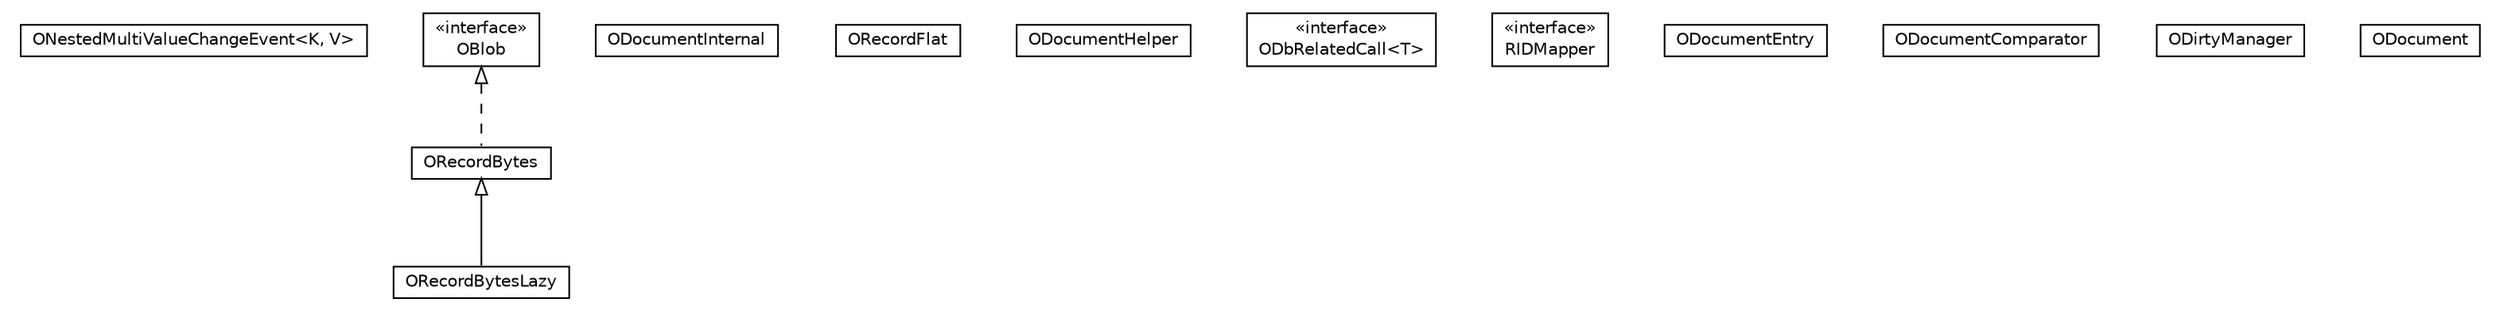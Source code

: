 #!/usr/local/bin/dot
#
# Class diagram 
# Generated by UMLGraph version R5_6-24-gf6e263 (http://www.umlgraph.org/)
#

digraph G {
	edge [fontname="Helvetica",fontsize=10,labelfontname="Helvetica",labelfontsize=10];
	node [fontname="Helvetica",fontsize=10,shape=plaintext];
	nodesep=0.25;
	ranksep=0.5;
	// com.orientechnologies.orient.core.record.impl.ONestedMultiValueChangeEvent<K, V>
	c81585 [label=<<table title="com.orientechnologies.orient.core.record.impl.ONestedMultiValueChangeEvent" border="0" cellborder="1" cellspacing="0" cellpadding="2" port="p" href="./ONestedMultiValueChangeEvent.html">
		<tr><td><table border="0" cellspacing="0" cellpadding="1">
<tr><td align="center" balign="center"> ONestedMultiValueChangeEvent&lt;K, V&gt; </td></tr>
		</table></td></tr>
		</table>>, URL="./ONestedMultiValueChangeEvent.html", fontname="Helvetica", fontcolor="black", fontsize=10.0];
	// com.orientechnologies.orient.core.record.impl.ORecordBytes
	c81586 [label=<<table title="com.orientechnologies.orient.core.record.impl.ORecordBytes" border="0" cellborder="1" cellspacing="0" cellpadding="2" port="p" href="./ORecordBytes.html">
		<tr><td><table border="0" cellspacing="0" cellpadding="1">
<tr><td align="center" balign="center"> ORecordBytes </td></tr>
		</table></td></tr>
		</table>>, URL="./ORecordBytes.html", fontname="Helvetica", fontcolor="black", fontsize=10.0];
	// com.orientechnologies.orient.core.record.impl.ODocumentInternal
	c81587 [label=<<table title="com.orientechnologies.orient.core.record.impl.ODocumentInternal" border="0" cellborder="1" cellspacing="0" cellpadding="2" port="p" href="./ODocumentInternal.html">
		<tr><td><table border="0" cellspacing="0" cellpadding="1">
<tr><td align="center" balign="center"> ODocumentInternal </td></tr>
		</table></td></tr>
		</table>>, URL="./ODocumentInternal.html", fontname="Helvetica", fontcolor="black", fontsize=10.0];
	// com.orientechnologies.orient.core.record.impl.ORecordFlat
	c81588 [label=<<table title="com.orientechnologies.orient.core.record.impl.ORecordFlat" border="0" cellborder="1" cellspacing="0" cellpadding="2" port="p" href="./ORecordFlat.html">
		<tr><td><table border="0" cellspacing="0" cellpadding="1">
<tr><td align="center" balign="center"> ORecordFlat </td></tr>
		</table></td></tr>
		</table>>, URL="./ORecordFlat.html", fontname="Helvetica", fontcolor="black", fontsize=10.0];
	// com.orientechnologies.orient.core.record.impl.ORecordBytesLazy
	c81589 [label=<<table title="com.orientechnologies.orient.core.record.impl.ORecordBytesLazy" border="0" cellborder="1" cellspacing="0" cellpadding="2" port="p" href="./ORecordBytesLazy.html">
		<tr><td><table border="0" cellspacing="0" cellpadding="1">
<tr><td align="center" balign="center"> ORecordBytesLazy </td></tr>
		</table></td></tr>
		</table>>, URL="./ORecordBytesLazy.html", fontname="Helvetica", fontcolor="black", fontsize=10.0];
	// com.orientechnologies.orient.core.record.impl.ODocumentHelper
	c81590 [label=<<table title="com.orientechnologies.orient.core.record.impl.ODocumentHelper" border="0" cellborder="1" cellspacing="0" cellpadding="2" port="p" href="./ODocumentHelper.html">
		<tr><td><table border="0" cellspacing="0" cellpadding="1">
<tr><td align="center" balign="center"> ODocumentHelper </td></tr>
		</table></td></tr>
		</table>>, URL="./ODocumentHelper.html", fontname="Helvetica", fontcolor="black", fontsize=10.0];
	// com.orientechnologies.orient.core.record.impl.ODocumentHelper.ODbRelatedCall<T>
	c81591 [label=<<table title="com.orientechnologies.orient.core.record.impl.ODocumentHelper.ODbRelatedCall" border="0" cellborder="1" cellspacing="0" cellpadding="2" port="p" href="./ODocumentHelper.ODbRelatedCall.html">
		<tr><td><table border="0" cellspacing="0" cellpadding="1">
<tr><td align="center" balign="center"> &#171;interface&#187; </td></tr>
<tr><td align="center" balign="center"> ODbRelatedCall&lt;T&gt; </td></tr>
		</table></td></tr>
		</table>>, URL="./ODocumentHelper.ODbRelatedCall.html", fontname="Helvetica", fontcolor="black", fontsize=10.0];
	// com.orientechnologies.orient.core.record.impl.ODocumentHelper.RIDMapper
	c81592 [label=<<table title="com.orientechnologies.orient.core.record.impl.ODocumentHelper.RIDMapper" border="0" cellborder="1" cellspacing="0" cellpadding="2" port="p" href="./ODocumentHelper.RIDMapper.html">
		<tr><td><table border="0" cellspacing="0" cellpadding="1">
<tr><td align="center" balign="center"> &#171;interface&#187; </td></tr>
<tr><td align="center" balign="center"> RIDMapper </td></tr>
		</table></td></tr>
		</table>>, URL="./ODocumentHelper.RIDMapper.html", fontname="Helvetica", fontcolor="black", fontsize=10.0];
	// com.orientechnologies.orient.core.record.impl.OBlob
	c81593 [label=<<table title="com.orientechnologies.orient.core.record.impl.OBlob" border="0" cellborder="1" cellspacing="0" cellpadding="2" port="p" href="./OBlob.html">
		<tr><td><table border="0" cellspacing="0" cellpadding="1">
<tr><td align="center" balign="center"> &#171;interface&#187; </td></tr>
<tr><td align="center" balign="center"> OBlob </td></tr>
		</table></td></tr>
		</table>>, URL="./OBlob.html", fontname="Helvetica", fontcolor="black", fontsize=10.0];
	// com.orientechnologies.orient.core.record.impl.ODocumentEntry
	c81594 [label=<<table title="com.orientechnologies.orient.core.record.impl.ODocumentEntry" border="0" cellborder="1" cellspacing="0" cellpadding="2" port="p" href="./ODocumentEntry.html">
		<tr><td><table border="0" cellspacing="0" cellpadding="1">
<tr><td align="center" balign="center"> ODocumentEntry </td></tr>
		</table></td></tr>
		</table>>, URL="./ODocumentEntry.html", fontname="Helvetica", fontcolor="black", fontsize=10.0];
	// com.orientechnologies.orient.core.record.impl.ODocumentComparator
	c81595 [label=<<table title="com.orientechnologies.orient.core.record.impl.ODocumentComparator" border="0" cellborder="1" cellspacing="0" cellpadding="2" port="p" href="./ODocumentComparator.html">
		<tr><td><table border="0" cellspacing="0" cellpadding="1">
<tr><td align="center" balign="center"> ODocumentComparator </td></tr>
		</table></td></tr>
		</table>>, URL="./ODocumentComparator.html", fontname="Helvetica", fontcolor="black", fontsize=10.0];
	// com.orientechnologies.orient.core.record.impl.ODirtyManager
	c81596 [label=<<table title="com.orientechnologies.orient.core.record.impl.ODirtyManager" border="0" cellborder="1" cellspacing="0" cellpadding="2" port="p" href="./ODirtyManager.html">
		<tr><td><table border="0" cellspacing="0" cellpadding="1">
<tr><td align="center" balign="center"> ODirtyManager </td></tr>
		</table></td></tr>
		</table>>, URL="./ODirtyManager.html", fontname="Helvetica", fontcolor="black", fontsize=10.0];
	// com.orientechnologies.orient.core.record.impl.ODocument
	c81597 [label=<<table title="com.orientechnologies.orient.core.record.impl.ODocument" border="0" cellborder="1" cellspacing="0" cellpadding="2" port="p" href="./ODocument.html">
		<tr><td><table border="0" cellspacing="0" cellpadding="1">
<tr><td align="center" balign="center"> ODocument </td></tr>
		</table></td></tr>
		</table>>, URL="./ODocument.html", fontname="Helvetica", fontcolor="black", fontsize=10.0];
	//com.orientechnologies.orient.core.record.impl.ORecordBytes implements com.orientechnologies.orient.core.record.impl.OBlob
	c81593:p -> c81586:p [dir=back,arrowtail=empty,style=dashed];
	//com.orientechnologies.orient.core.record.impl.ORecordBytesLazy extends com.orientechnologies.orient.core.record.impl.ORecordBytes
	c81586:p -> c81589:p [dir=back,arrowtail=empty];
}

